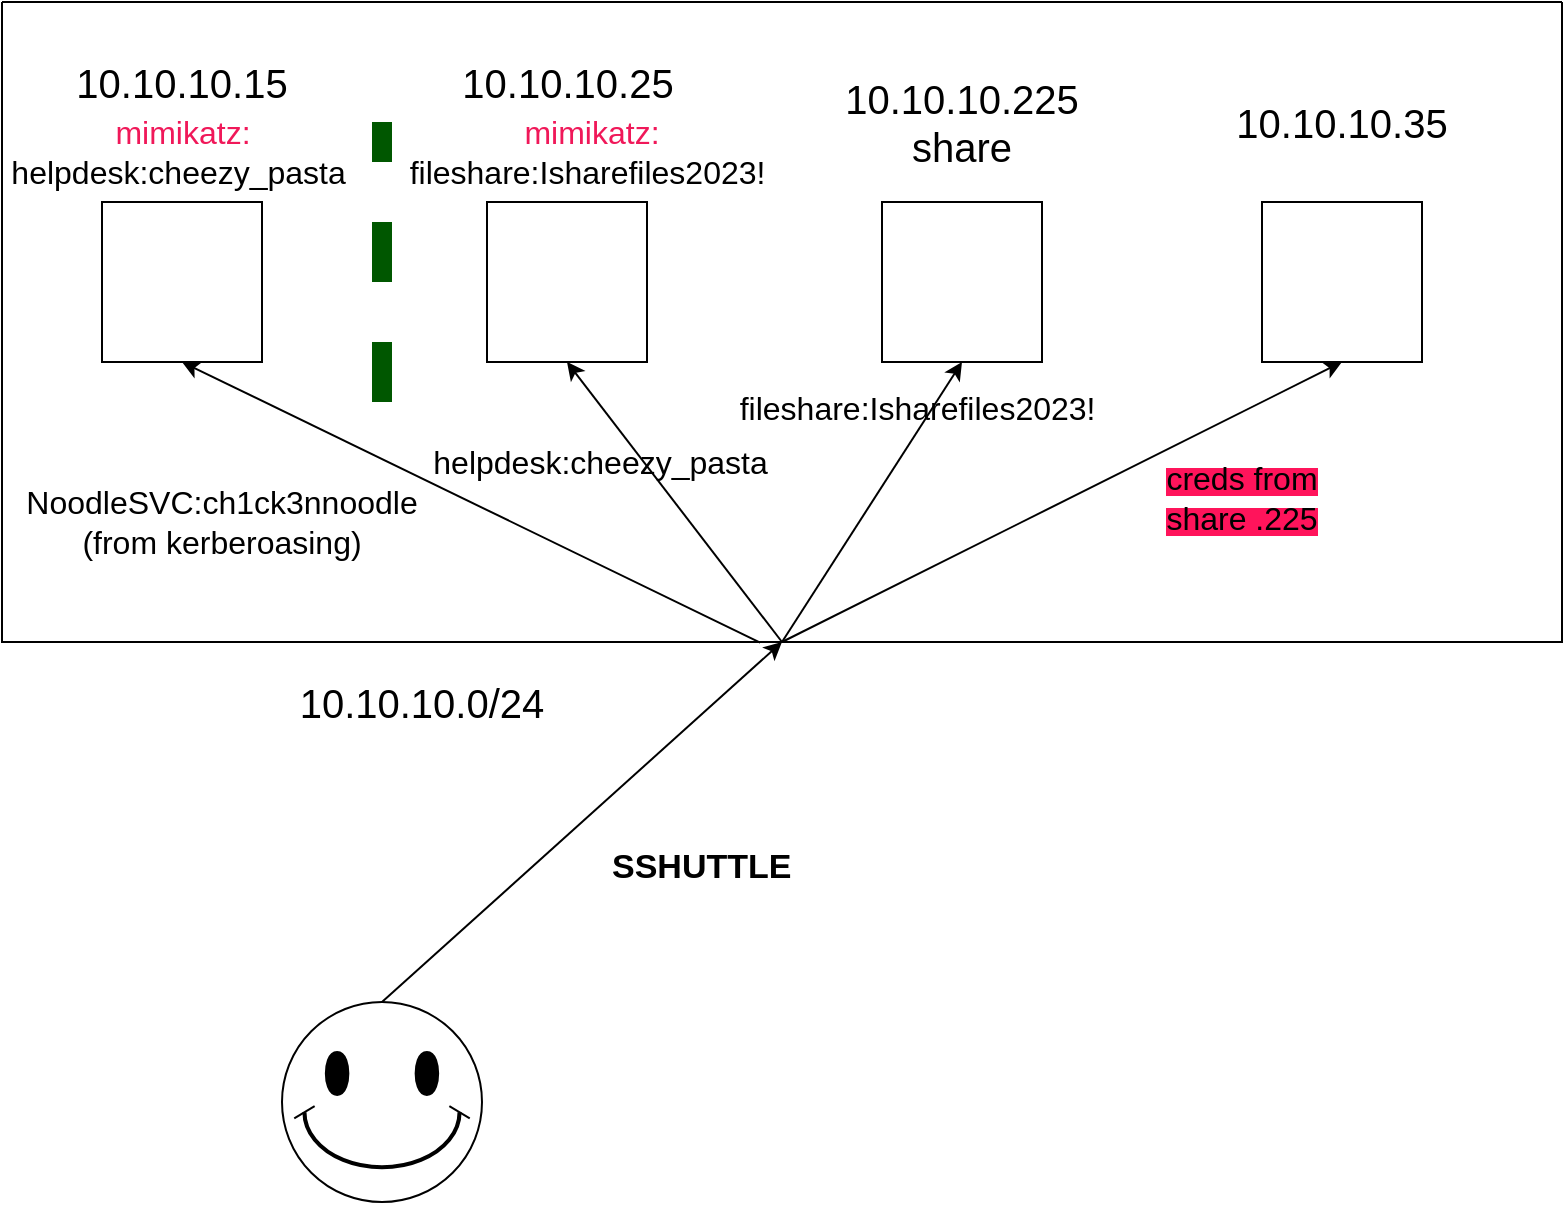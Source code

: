 <mxfile version="21.3.2" type="github">
  <diagram name="Page-1" id="KpCbuCIfD-0YT_5ukjtJ">
    <mxGraphModel dx="1221" dy="779" grid="1" gridSize="10" guides="1" tooltips="1" connect="1" arrows="1" fold="1" page="1" pageScale="1" pageWidth="850" pageHeight="1100" math="0" shadow="0">
      <root>
        <mxCell id="0" />
        <mxCell id="1" parent="0" />
        <mxCell id="BEDosS6_Lw8PrIA8qMsu-4" value="" style="verticalLabelPosition=bottom;verticalAlign=top;html=1;shape=mxgraph.basic.smiley" parent="1" vertex="1">
          <mxGeometry x="180" y="600" width="100" height="100" as="geometry" />
        </mxCell>
        <mxCell id="BEDosS6_Lw8PrIA8qMsu-6" value="" style="endArrow=classic;html=1;rounded=0;exitX=0.5;exitY=0;exitDx=0;exitDy=0;exitPerimeter=0;entryX=0.5;entryY=1;entryDx=0;entryDy=0;" parent="1" source="BEDosS6_Lw8PrIA8qMsu-4" target="BEDosS6_Lw8PrIA8qMsu-7" edge="1">
          <mxGeometry width="50" height="50" relative="1" as="geometry">
            <mxPoint x="50" y="660" as="sourcePoint" />
            <mxPoint x="250" y="460" as="targetPoint" />
          </mxGeometry>
        </mxCell>
        <mxCell id="BEDosS6_Lw8PrIA8qMsu-7" value="" style="swimlane;startSize=0;" parent="1" vertex="1">
          <mxGeometry x="40" y="100" width="780" height="320" as="geometry" />
        </mxCell>
        <mxCell id="BEDosS6_Lw8PrIA8qMsu-11" value="" style="whiteSpace=wrap;html=1;aspect=fixed;" parent="BEDosS6_Lw8PrIA8qMsu-7" vertex="1">
          <mxGeometry x="50" y="100" width="80" height="80" as="geometry" />
        </mxCell>
        <mxCell id="BEDosS6_Lw8PrIA8qMsu-12" value="&lt;font style=&quot;font-size: 20px;&quot;&gt;10.10.10.15&lt;/font&gt;" style="text;html=1;strokeColor=none;fillColor=none;align=center;verticalAlign=middle;whiteSpace=wrap;rounded=0;" parent="BEDosS6_Lw8PrIA8qMsu-7" vertex="1">
          <mxGeometry x="10" y="20" width="160" height="40" as="geometry" />
        </mxCell>
        <mxCell id="F2uyZFmSwvTorEkFyjIr-1" value="" style="endArrow=classic;html=1;rounded=0;entryX=0.5;entryY=1;entryDx=0;entryDy=0;exitX=0.486;exitY=1.001;exitDx=0;exitDy=0;exitPerimeter=0;" edge="1" parent="BEDosS6_Lw8PrIA8qMsu-7" source="BEDosS6_Lw8PrIA8qMsu-7" target="BEDosS6_Lw8PrIA8qMsu-11">
          <mxGeometry width="50" height="50" relative="1" as="geometry">
            <mxPoint x="340" y="330" as="sourcePoint" />
            <mxPoint x="390" y="280" as="targetPoint" />
          </mxGeometry>
        </mxCell>
        <mxCell id="F2uyZFmSwvTorEkFyjIr-2" value="&lt;font style=&quot;font-size: 16px;&quot;&gt;&lt;font style=&quot;font-size: 16px;&quot; color=&quot;#f01859&quot;&gt;mimikatz:&lt;br&gt;&lt;/font&gt;helpdesk:cheezy_pasta&amp;nbsp;&lt;/font&gt;&lt;font color=&quot;#f01859&quot;&gt;&lt;br&gt;&lt;/font&gt;" style="text;html=1;strokeColor=none;fillColor=none;align=center;verticalAlign=middle;whiteSpace=wrap;rounded=0;" vertex="1" parent="BEDosS6_Lw8PrIA8qMsu-7">
          <mxGeometry x="7.5" y="50" width="165" height="50" as="geometry" />
        </mxCell>
        <mxCell id="F2uyZFmSwvTorEkFyjIr-10" value="" style="whiteSpace=wrap;html=1;aspect=fixed;" vertex="1" parent="BEDosS6_Lw8PrIA8qMsu-7">
          <mxGeometry x="242.5" y="100" width="80" height="80" as="geometry" />
        </mxCell>
        <mxCell id="F2uyZFmSwvTorEkFyjIr-12" value="&lt;font style=&quot;font-size: 20px;&quot;&gt;10.10.10.25&lt;/font&gt;" style="text;html=1;strokeColor=none;fillColor=none;align=center;verticalAlign=middle;whiteSpace=wrap;rounded=0;" vertex="1" parent="BEDosS6_Lw8PrIA8qMsu-7">
          <mxGeometry x="202.5" y="20" width="160" height="40" as="geometry" />
        </mxCell>
        <mxCell id="F2uyZFmSwvTorEkFyjIr-19" value="" style="endArrow=none;dashed=1;html=1;rounded=0;fillColor=#008a00;strokeColor=#005700;strokeWidth=10;" edge="1" parent="BEDosS6_Lw8PrIA8qMsu-7">
          <mxGeometry width="50" height="50" relative="1" as="geometry">
            <mxPoint x="190" y="200" as="sourcePoint" />
            <mxPoint x="190" y="60" as="targetPoint" />
          </mxGeometry>
        </mxCell>
        <mxCell id="F2uyZFmSwvTorEkFyjIr-20" value="&lt;font style=&quot;font-size: 16px;&quot;&gt;&lt;font style=&quot;font-size: 16px;&quot; color=&quot;#f01859&quot;&gt;mimikatz:&lt;br&gt;&lt;/font&gt;fileshare:Isharefiles2023!&amp;nbsp;&lt;/font&gt;&lt;font color=&quot;#f01859&quot;&gt;&lt;br&gt;&lt;/font&gt;" style="text;html=1;strokeColor=none;fillColor=none;align=center;verticalAlign=middle;whiteSpace=wrap;rounded=0;" vertex="1" parent="BEDosS6_Lw8PrIA8qMsu-7">
          <mxGeometry x="200" y="50" width="190" height="50" as="geometry" />
        </mxCell>
        <mxCell id="F2uyZFmSwvTorEkFyjIr-21" value="" style="endArrow=classic;html=1;rounded=0;entryX=0.5;entryY=1;entryDx=0;entryDy=0;exitX=0.5;exitY=1;exitDx=0;exitDy=0;" edge="1" parent="BEDosS6_Lw8PrIA8qMsu-7" source="BEDosS6_Lw8PrIA8qMsu-7" target="F2uyZFmSwvTorEkFyjIr-10">
          <mxGeometry width="50" height="50" relative="1" as="geometry">
            <mxPoint x="360" y="320" as="sourcePoint" />
            <mxPoint x="410" y="270" as="targetPoint" />
          </mxGeometry>
        </mxCell>
        <mxCell id="F2uyZFmSwvTorEkFyjIr-22" value="&lt;font style=&quot;font-size: 16px;&quot;&gt;helpdesk:cheezy_pasta&amp;nbsp;&lt;/font&gt;" style="text;html=1;strokeColor=none;fillColor=none;align=center;verticalAlign=middle;whiteSpace=wrap;rounded=0;" vertex="1" parent="BEDosS6_Lw8PrIA8qMsu-7">
          <mxGeometry x="203" y="215" width="197" height="30" as="geometry" />
        </mxCell>
        <mxCell id="F2uyZFmSwvTorEkFyjIr-23" value="&lt;font style=&quot;font-size: 16px;&quot;&gt;NoodleSVC:ch1ck3nnoodle&lt;br&gt;(from kerberoasing)&lt;/font&gt;" style="text;html=1;strokeColor=none;fillColor=none;align=center;verticalAlign=middle;whiteSpace=wrap;rounded=0;" vertex="1" parent="BEDosS6_Lw8PrIA8qMsu-7">
          <mxGeometry y="240" width="220" height="40" as="geometry" />
        </mxCell>
        <mxCell id="F2uyZFmSwvTorEkFyjIr-24" value="" style="whiteSpace=wrap;html=1;aspect=fixed;" vertex="1" parent="BEDosS6_Lw8PrIA8qMsu-7">
          <mxGeometry x="440" y="100" width="80" height="80" as="geometry" />
        </mxCell>
        <mxCell id="F2uyZFmSwvTorEkFyjIr-25" value="&lt;font style=&quot;font-size: 20px;&quot;&gt;10.10.10.225 share&lt;/font&gt;" style="text;html=1;strokeColor=none;fillColor=none;align=center;verticalAlign=middle;whiteSpace=wrap;rounded=0;" vertex="1" parent="BEDosS6_Lw8PrIA8qMsu-7">
          <mxGeometry x="400" y="40" width="160" height="40" as="geometry" />
        </mxCell>
        <mxCell id="F2uyZFmSwvTorEkFyjIr-26" value="" style="endArrow=classic;html=1;rounded=0;entryX=0.5;entryY=1;entryDx=0;entryDy=0;exitX=0.5;exitY=1;exitDx=0;exitDy=0;" edge="1" parent="BEDosS6_Lw8PrIA8qMsu-7" source="BEDosS6_Lw8PrIA8qMsu-7" target="F2uyZFmSwvTorEkFyjIr-24">
          <mxGeometry width="50" height="50" relative="1" as="geometry">
            <mxPoint x="390" y="320" as="sourcePoint" />
            <mxPoint x="440" y="270" as="targetPoint" />
          </mxGeometry>
        </mxCell>
        <mxCell id="F2uyZFmSwvTorEkFyjIr-27" value="&lt;font style=&quot;font-size: 16px;&quot;&gt;fileshare:Isharefiles2023!&amp;nbsp;&lt;/font&gt;" style="text;html=1;strokeColor=none;fillColor=none;align=center;verticalAlign=middle;whiteSpace=wrap;rounded=0;" vertex="1" parent="BEDosS6_Lw8PrIA8qMsu-7">
          <mxGeometry x="370" y="190" width="180" height="25" as="geometry" />
        </mxCell>
        <mxCell id="F2uyZFmSwvTorEkFyjIr-28" value="" style="whiteSpace=wrap;html=1;aspect=fixed;" vertex="1" parent="BEDosS6_Lw8PrIA8qMsu-7">
          <mxGeometry x="630" y="100" width="80" height="80" as="geometry" />
        </mxCell>
        <mxCell id="F2uyZFmSwvTorEkFyjIr-29" value="&lt;font style=&quot;font-size: 20px;&quot;&gt;10.10.10.35&lt;/font&gt;" style="text;html=1;strokeColor=none;fillColor=none;align=center;verticalAlign=middle;whiteSpace=wrap;rounded=0;" vertex="1" parent="BEDosS6_Lw8PrIA8qMsu-7">
          <mxGeometry x="590" y="40" width="160" height="40" as="geometry" />
        </mxCell>
        <mxCell id="F2uyZFmSwvTorEkFyjIr-30" value="" style="endArrow=classic;html=1;rounded=0;entryX=0.5;entryY=1;entryDx=0;entryDy=0;exitX=0.5;exitY=1;exitDx=0;exitDy=0;" edge="1" parent="BEDosS6_Lw8PrIA8qMsu-7" source="BEDosS6_Lw8PrIA8qMsu-7" target="F2uyZFmSwvTorEkFyjIr-28">
          <mxGeometry width="50" height="50" relative="1" as="geometry">
            <mxPoint x="360" y="320" as="sourcePoint" />
            <mxPoint x="410" y="270" as="targetPoint" />
          </mxGeometry>
        </mxCell>
        <mxCell id="F2uyZFmSwvTorEkFyjIr-31" value="&lt;span style=&quot;background-color: rgb(255, 20, 91);&quot;&gt;&lt;font style=&quot;font-size: 16px;&quot;&gt;creds from share .225&lt;/font&gt;&lt;/span&gt;" style="text;html=1;strokeColor=none;fillColor=none;align=center;verticalAlign=middle;whiteSpace=wrap;rounded=0;" vertex="1" parent="BEDosS6_Lw8PrIA8qMsu-7">
          <mxGeometry x="570" y="230" width="100" height="35" as="geometry" />
        </mxCell>
        <mxCell id="BEDosS6_Lw8PrIA8qMsu-8" value="&lt;h1&gt;&lt;font style=&quot;font-size: 17px;&quot;&gt;SSHUTTLE&lt;/font&gt;&lt;/h1&gt;" style="text;html=1;strokeColor=none;fillColor=none;spacing=5;spacingTop=-20;whiteSpace=wrap;overflow=hidden;rounded=0;" parent="1" vertex="1">
          <mxGeometry x="340" y="510" width="120" height="60" as="geometry" />
        </mxCell>
        <mxCell id="BEDosS6_Lw8PrIA8qMsu-10" value="&lt;font style=&quot;font-size: 20px;&quot;&gt;10.10.10.0/24&lt;/font&gt;" style="text;html=1;strokeColor=none;fillColor=none;align=center;verticalAlign=middle;whiteSpace=wrap;rounded=0;" parent="1" vertex="1">
          <mxGeometry x="170" y="430" width="160" height="40" as="geometry" />
        </mxCell>
      </root>
    </mxGraphModel>
  </diagram>
</mxfile>
